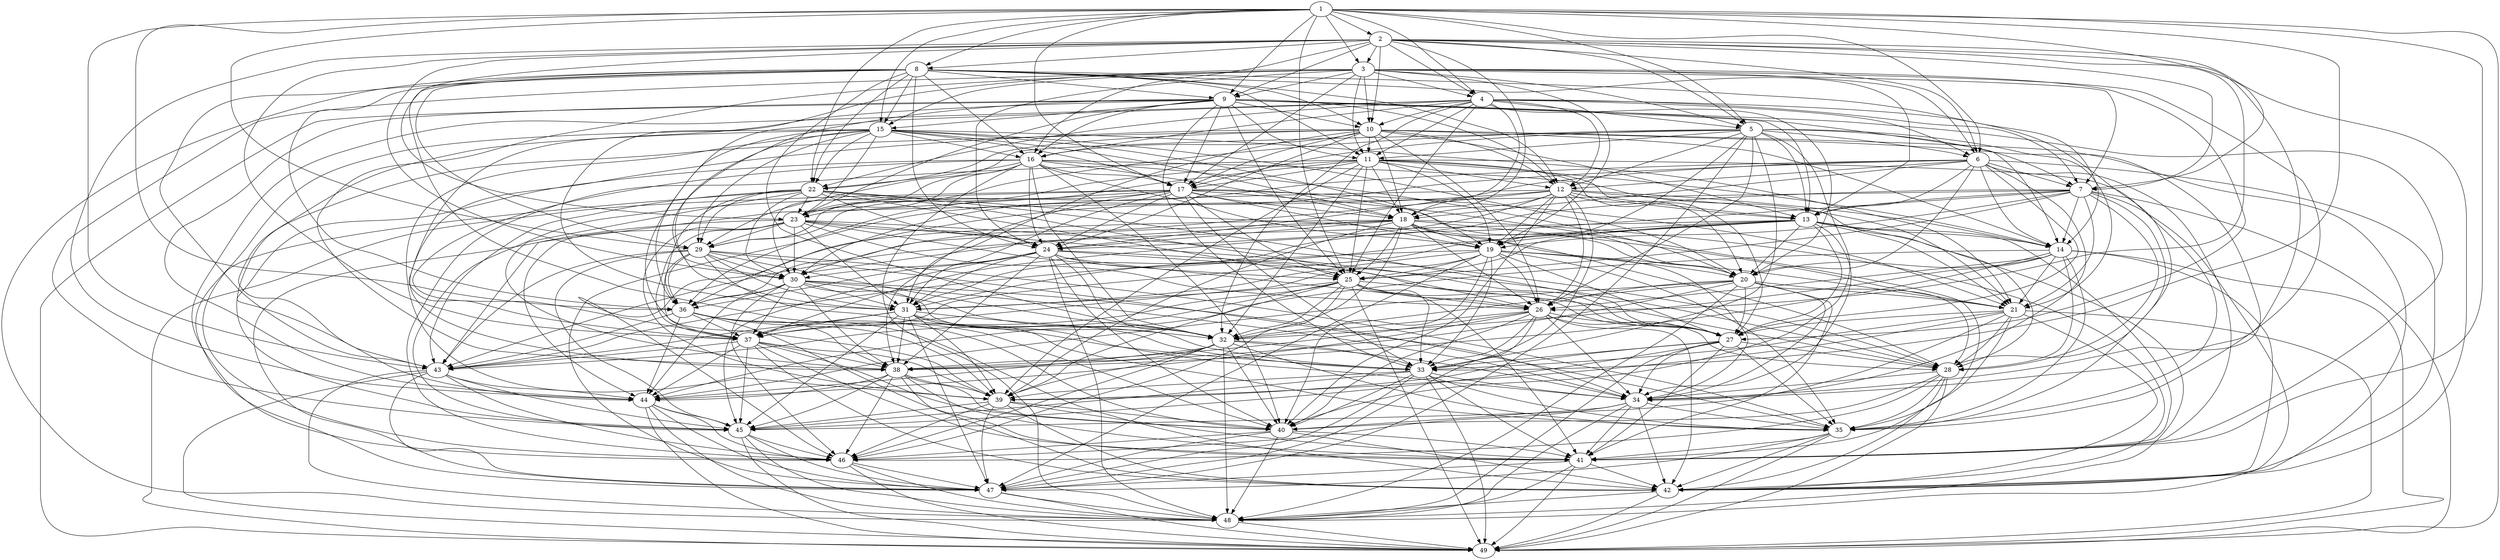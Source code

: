 digraph G {
1 [label="1"];
2 [label="2"];
3 [label="3"];
4 [label="4"];
5 [label="5"];
6 [label="6"];
7 [label="7"];
8 [label="8"];
9 [label="9"];
10 [label="10"];
11 [label="11"];
12 [label="12"];
13 [label="13"];
14 [label="14"];
15 [label="15"];
16 [label="16"];
17 [label="17"];
18 [label="18"];
19 [label="19"];
20 [label="20"];
21 [label="21"];
22 [label="22"];
23 [label="23"];
24 [label="24"];
25 [label="25"];
26 [label="26"];
27 [label="27"];
28 [label="28"];
29 [label="29"];
30 [label="30"];
31 [label="31"];
32 [label="32"];
33 [label="33"];
34 [label="34"];
35 [label="35"];
36 [label="36"];
37 [label="37"];
38 [label="38"];
39 [label="39"];
40 [label="40"];
41 [label="41"];
42 [label="42"];
43 [label="43"];
44 [label="44"];
45 [label="45"];
46 [label="46"];
47 [label="47"];
48 [label="48"];
49 [label="49"];
1 -> 9;
1 -> 17;
1 -> 25;
1 -> 33;
1 -> 41;
1 -> 49;
1 -> 2;
1 -> 3;
1 -> 4;
1 -> 5;
1 -> 6;
1 -> 7;
1 -> 8;
1 -> 15;
1 -> 22;
1 -> 29;
1 -> 36;
1 -> 43;
2 -> 10;
2 -> 18;
2 -> 26;
2 -> 34;
2 -> 42;
2 -> 8;
2 -> 3;
2 -> 4;
2 -> 5;
2 -> 6;
2 -> 7;
2 -> 9;
2 -> 16;
2 -> 23;
2 -> 30;
2 -> 37;
2 -> 44;
3 -> 11;
3 -> 19;
3 -> 27;
3 -> 35;
3 -> 9;
3 -> 15;
3 -> 4;
3 -> 5;
3 -> 6;
3 -> 7;
3 -> 10;
3 -> 17;
3 -> 24;
3 -> 31;
3 -> 38;
3 -> 45;
4 -> 12;
4 -> 20;
4 -> 28;
4 -> 10;
4 -> 16;
4 -> 22;
4 -> 5;
4 -> 6;
4 -> 7;
4 -> 11;
4 -> 18;
4 -> 25;
4 -> 32;
4 -> 39;
4 -> 46;
5 -> 13;
5 -> 21;
5 -> 11;
5 -> 17;
5 -> 23;
5 -> 29;
5 -> 6;
5 -> 7;
5 -> 12;
5 -> 19;
5 -> 26;
5 -> 33;
5 -> 40;
5 -> 47;
6 -> 14;
6 -> 12;
6 -> 18;
6 -> 24;
6 -> 30;
6 -> 36;
6 -> 7;
6 -> 13;
6 -> 20;
6 -> 27;
6 -> 34;
6 -> 41;
6 -> 48;
7 -> 13;
7 -> 19;
7 -> 25;
7 -> 31;
7 -> 37;
7 -> 43;
7 -> 14;
7 -> 21;
7 -> 28;
7 -> 35;
7 -> 42;
7 -> 49;
8 -> 16;
8 -> 24;
8 -> 32;
8 -> 40;
8 -> 48;
8 -> 9;
8 -> 10;
8 -> 11;
8 -> 12;
8 -> 13;
8 -> 14;
8 -> 15;
8 -> 22;
8 -> 29;
8 -> 36;
8 -> 43;
9 -> 17;
9 -> 25;
9 -> 33;
9 -> 41;
9 -> 49;
9 -> 15;
9 -> 10;
9 -> 11;
9 -> 12;
9 -> 13;
9 -> 14;
9 -> 16;
9 -> 23;
9 -> 30;
9 -> 37;
9 -> 44;
10 -> 18;
10 -> 26;
10 -> 34;
10 -> 42;
10 -> 16;
10 -> 22;
10 -> 11;
10 -> 12;
10 -> 13;
10 -> 14;
10 -> 17;
10 -> 24;
10 -> 31;
10 -> 38;
10 -> 45;
11 -> 19;
11 -> 27;
11 -> 35;
11 -> 17;
11 -> 23;
11 -> 29;
11 -> 12;
11 -> 13;
11 -> 14;
11 -> 18;
11 -> 25;
11 -> 32;
11 -> 39;
11 -> 46;
12 -> 20;
12 -> 28;
12 -> 18;
12 -> 24;
12 -> 30;
12 -> 36;
12 -> 13;
12 -> 14;
12 -> 19;
12 -> 26;
12 -> 33;
12 -> 40;
12 -> 47;
13 -> 21;
13 -> 19;
13 -> 25;
13 -> 31;
13 -> 37;
13 -> 43;
13 -> 14;
13 -> 20;
13 -> 27;
13 -> 34;
13 -> 41;
13 -> 48;
14 -> 20;
14 -> 26;
14 -> 32;
14 -> 38;
14 -> 44;
14 -> 21;
14 -> 28;
14 -> 35;
14 -> 42;
14 -> 49;
15 -> 23;
15 -> 31;
15 -> 39;
15 -> 47;
15 -> 16;
15 -> 17;
15 -> 18;
15 -> 19;
15 -> 20;
15 -> 21;
15 -> 22;
15 -> 29;
15 -> 36;
15 -> 43;
16 -> 24;
16 -> 32;
16 -> 40;
16 -> 48;
16 -> 22;
16 -> 17;
16 -> 18;
16 -> 19;
16 -> 20;
16 -> 21;
16 -> 23;
16 -> 30;
16 -> 37;
16 -> 44;
17 -> 25;
17 -> 33;
17 -> 41;
17 -> 49;
17 -> 23;
17 -> 29;
17 -> 18;
17 -> 19;
17 -> 20;
17 -> 21;
17 -> 24;
17 -> 31;
17 -> 38;
17 -> 45;
18 -> 26;
18 -> 34;
18 -> 42;
18 -> 24;
18 -> 30;
18 -> 36;
18 -> 19;
18 -> 20;
18 -> 21;
18 -> 25;
18 -> 32;
18 -> 39;
18 -> 46;
19 -> 27;
19 -> 35;
19 -> 25;
19 -> 31;
19 -> 37;
19 -> 43;
19 -> 20;
19 -> 21;
19 -> 26;
19 -> 33;
19 -> 40;
19 -> 47;
20 -> 28;
20 -> 26;
20 -> 32;
20 -> 38;
20 -> 44;
20 -> 21;
20 -> 27;
20 -> 34;
20 -> 41;
20 -> 48;
21 -> 27;
21 -> 33;
21 -> 39;
21 -> 45;
21 -> 28;
21 -> 35;
21 -> 42;
21 -> 49;
22 -> 30;
22 -> 38;
22 -> 46;
22 -> 23;
22 -> 24;
22 -> 25;
22 -> 26;
22 -> 27;
22 -> 28;
22 -> 29;
22 -> 36;
22 -> 43;
23 -> 31;
23 -> 39;
23 -> 47;
23 -> 29;
23 -> 24;
23 -> 25;
23 -> 26;
23 -> 27;
23 -> 28;
23 -> 30;
23 -> 37;
23 -> 44;
24 -> 32;
24 -> 40;
24 -> 48;
24 -> 30;
24 -> 36;
24 -> 25;
24 -> 26;
24 -> 27;
24 -> 28;
24 -> 31;
24 -> 38;
24 -> 45;
25 -> 33;
25 -> 41;
25 -> 49;
25 -> 31;
25 -> 37;
25 -> 43;
25 -> 26;
25 -> 27;
25 -> 28;
25 -> 32;
25 -> 39;
25 -> 46;
26 -> 34;
26 -> 42;
26 -> 32;
26 -> 38;
26 -> 44;
26 -> 27;
26 -> 28;
26 -> 33;
26 -> 40;
26 -> 47;
27 -> 35;
27 -> 33;
27 -> 39;
27 -> 45;
27 -> 28;
27 -> 34;
27 -> 41;
27 -> 48;
28 -> 34;
28 -> 40;
28 -> 46;
28 -> 35;
28 -> 42;
28 -> 49;
29 -> 37;
29 -> 45;
29 -> 30;
29 -> 31;
29 -> 32;
29 -> 33;
29 -> 34;
29 -> 35;
29 -> 36;
29 -> 43;
30 -> 38;
30 -> 46;
30 -> 36;
30 -> 31;
30 -> 32;
30 -> 33;
30 -> 34;
30 -> 35;
30 -> 37;
30 -> 44;
31 -> 39;
31 -> 47;
31 -> 37;
31 -> 43;
31 -> 32;
31 -> 33;
31 -> 34;
31 -> 35;
31 -> 38;
31 -> 45;
32 -> 40;
32 -> 48;
32 -> 38;
32 -> 44;
32 -> 33;
32 -> 34;
32 -> 35;
32 -> 39;
32 -> 46;
33 -> 41;
33 -> 49;
33 -> 39;
33 -> 45;
33 -> 34;
33 -> 35;
33 -> 40;
33 -> 47;
34 -> 42;
34 -> 40;
34 -> 46;
34 -> 35;
34 -> 41;
34 -> 48;
35 -> 41;
35 -> 47;
35 -> 42;
35 -> 49;
36 -> 44;
36 -> 37;
36 -> 38;
36 -> 39;
36 -> 40;
36 -> 41;
36 -> 42;
36 -> 43;
37 -> 45;
37 -> 43;
37 -> 38;
37 -> 39;
37 -> 40;
37 -> 41;
37 -> 42;
37 -> 44;
38 -> 46;
38 -> 44;
38 -> 39;
38 -> 40;
38 -> 41;
38 -> 42;
38 -> 45;
39 -> 47;
39 -> 45;
39 -> 40;
39 -> 41;
39 -> 42;
39 -> 46;
40 -> 48;
40 -> 46;
40 -> 41;
40 -> 42;
40 -> 47;
41 -> 49;
41 -> 47;
41 -> 42;
41 -> 48;
42 -> 48;
42 -> 49;
43 -> 44;
43 -> 45;
43 -> 46;
43 -> 47;
43 -> 48;
43 -> 49;
44 -> 45;
44 -> 46;
44 -> 47;
44 -> 48;
44 -> 49;
45 -> 46;
45 -> 47;
45 -> 48;
45 -> 49;
46 -> 47;
46 -> 48;
46 -> 49;
47 -> 48;
47 -> 49;
48 -> 49;
}
